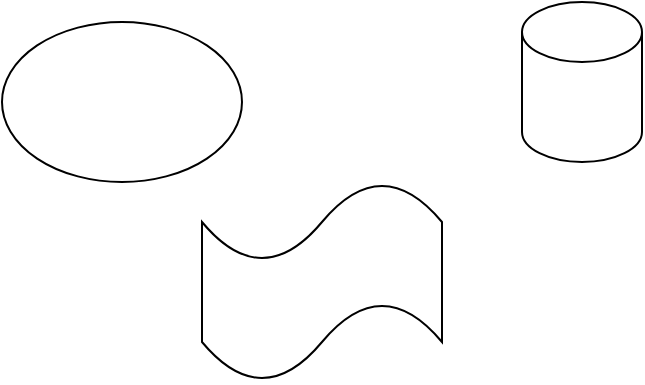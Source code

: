 <mxfile version="17.1.5" type="github">
  <diagram id="M_yR6nfwYU1R3S8Fhv2d" name="第 1 页">
    <mxGraphModel dx="1426" dy="769" grid="1" gridSize="10" guides="1" tooltips="1" connect="1" arrows="1" fold="1" page="1" pageScale="1" pageWidth="827" pageHeight="1169" math="0" shadow="0">
      <root>
        <mxCell id="0" />
        <mxCell id="1" parent="0" />
        <mxCell id="GLQgk9DJWFtDu9FC8fig-1" value="" style="ellipse;whiteSpace=wrap;html=1;" vertex="1" parent="1">
          <mxGeometry x="260" y="140" width="120" height="80" as="geometry" />
        </mxCell>
        <mxCell id="GLQgk9DJWFtDu9FC8fig-2" value="" style="shape=cylinder3;whiteSpace=wrap;html=1;boundedLbl=1;backgroundOutline=1;size=15;" vertex="1" parent="1">
          <mxGeometry x="520" y="130" width="60" height="80" as="geometry" />
        </mxCell>
        <mxCell id="GLQgk9DJWFtDu9FC8fig-3" value="" style="shape=tape;whiteSpace=wrap;html=1;" vertex="1" parent="1">
          <mxGeometry x="360" y="220" width="120" height="100" as="geometry" />
        </mxCell>
      </root>
    </mxGraphModel>
  </diagram>
</mxfile>
